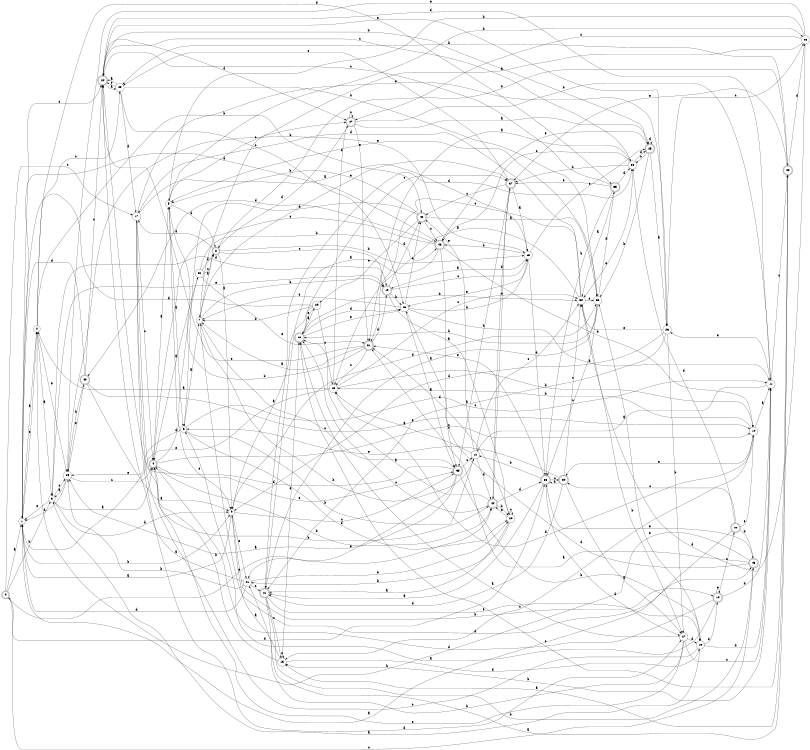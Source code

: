 digraph n41_1 {
__start0 [label="" shape="none"];

rankdir=LR;
size="8,5";

s0 [style="rounded,filled", color="black", fillcolor="white" shape="doublecircle", label="0"];
s1 [style="filled", color="black", fillcolor="white" shape="circle", label="1"];
s2 [style="filled", color="black", fillcolor="white" shape="circle", label="2"];
s3 [style="filled", color="black", fillcolor="white" shape="circle", label="3"];
s4 [style="rounded,filled", color="black", fillcolor="white" shape="doublecircle", label="4"];
s5 [style="filled", color="black", fillcolor="white" shape="circle", label="5"];
s6 [style="filled", color="black", fillcolor="white" shape="circle", label="6"];
s7 [style="filled", color="black", fillcolor="white" shape="circle", label="7"];
s8 [style="rounded,filled", color="black", fillcolor="white" shape="doublecircle", label="8"];
s9 [style="filled", color="black", fillcolor="white" shape="circle", label="9"];
s10 [style="rounded,filled", color="black", fillcolor="white" shape="doublecircle", label="10"];
s11 [style="filled", color="black", fillcolor="white" shape="circle", label="11"];
s12 [style="filled", color="black", fillcolor="white" shape="circle", label="12"];
s13 [style="filled", color="black", fillcolor="white" shape="circle", label="13"];
s14 [style="filled", color="black", fillcolor="white" shape="circle", label="14"];
s15 [style="filled", color="black", fillcolor="white" shape="circle", label="15"];
s16 [style="filled", color="black", fillcolor="white" shape="circle", label="16"];
s17 [style="filled", color="black", fillcolor="white" shape="circle", label="17"];
s18 [style="filled", color="black", fillcolor="white" shape="circle", label="18"];
s19 [style="rounded,filled", color="black", fillcolor="white" shape="doublecircle", label="19"];
s20 [style="filled", color="black", fillcolor="white" shape="circle", label="20"];
s21 [style="rounded,filled", color="black", fillcolor="white" shape="doublecircle", label="21"];
s22 [style="rounded,filled", color="black", fillcolor="white" shape="doublecircle", label="22"];
s23 [style="filled", color="black", fillcolor="white" shape="circle", label="23"];
s24 [style="rounded,filled", color="black", fillcolor="white" shape="doublecircle", label="24"];
s25 [style="rounded,filled", color="black", fillcolor="white" shape="doublecircle", label="25"];
s26 [style="filled", color="black", fillcolor="white" shape="circle", label="26"];
s27 [style="filled", color="black", fillcolor="white" shape="circle", label="27"];
s28 [style="rounded,filled", color="black", fillcolor="white" shape="doublecircle", label="28"];
s29 [style="filled", color="black", fillcolor="white" shape="circle", label="29"];
s30 [style="filled", color="black", fillcolor="white" shape="circle", label="30"];
s31 [style="rounded,filled", color="black", fillcolor="white" shape="doublecircle", label="31"];
s32 [style="filled", color="black", fillcolor="white" shape="circle", label="32"];
s33 [style="rounded,filled", color="black", fillcolor="white" shape="doublecircle", label="33"];
s34 [style="rounded,filled", color="black", fillcolor="white" shape="doublecircle", label="34"];
s35 [style="rounded,filled", color="black", fillcolor="white" shape="doublecircle", label="35"];
s36 [style="filled", color="black", fillcolor="white" shape="circle", label="36"];
s37 [style="rounded,filled", color="black", fillcolor="white" shape="doublecircle", label="37"];
s38 [style="rounded,filled", color="black", fillcolor="white" shape="doublecircle", label="38"];
s39 [style="filled", color="black", fillcolor="white" shape="circle", label="39"];
s40 [style="rounded,filled", color="black", fillcolor="white" shape="doublecircle", label="40"];
s41 [style="filled", color="black", fillcolor="white" shape="circle", label="41"];
s42 [style="rounded,filled", color="black", fillcolor="white" shape="doublecircle", label="42"];
s43 [style="rounded,filled", color="black", fillcolor="white" shape="doublecircle", label="43"];
s44 [style="rounded,filled", color="black", fillcolor="white" shape="doublecircle", label="44"];
s45 [style="filled", color="black", fillcolor="white" shape="circle", label="45"];
s46 [style="filled", color="black", fillcolor="white" shape="circle", label="46"];
s47 [style="rounded,filled", color="black", fillcolor="white" shape="doublecircle", label="47"];
s48 [style="rounded,filled", color="black", fillcolor="white" shape="doublecircle", label="48"];
s49 [style="rounded,filled", color="black", fillcolor="white" shape="doublecircle", label="49"];
s50 [style="filled", color="black", fillcolor="white" shape="circle", label="50"];
s0 -> s1 [label="a"];
s0 -> s3 [label="b"];
s0 -> s17 [label="c"];
s0 -> s33 [label="d"];
s0 -> s44 [label="e"];
s1 -> s2 [label="a"];
s1 -> s9 [label="b"];
s1 -> s24 [label="c"];
s1 -> s43 [label="d"];
s1 -> s2 [label="e"];
s2 -> s3 [label="a"];
s2 -> s42 [label="b"];
s2 -> s23 [label="c"];
s2 -> s35 [label="d"];
s2 -> s39 [label="e"];
s3 -> s4 [label="a"];
s3 -> s9 [label="b"];
s3 -> s39 [label="c"];
s3 -> s19 [label="d"];
s3 -> s1 [label="e"];
s4 -> s5 [label="a"];
s4 -> s44 [label="b"];
s4 -> s14 [label="c"];
s4 -> s50 [label="d"];
s4 -> s38 [label="e"];
s5 -> s6 [label="a"];
s5 -> s46 [label="b"];
s5 -> s47 [label="c"];
s5 -> s8 [label="d"];
s5 -> s9 [label="e"];
s6 -> s7 [label="a"];
s6 -> s12 [label="b"];
s6 -> s11 [label="c"];
s6 -> s20 [label="d"];
s6 -> s39 [label="e"];
s7 -> s8 [label="a"];
s7 -> s19 [label="b"];
s7 -> s38 [label="c"];
s7 -> s48 [label="d"];
s7 -> s37 [label="e"];
s8 -> s9 [label="a"];
s8 -> s18 [label="b"];
s8 -> s19 [label="c"];
s8 -> s17 [label="d"];
s8 -> s22 [label="e"];
s9 -> s1 [label="a"];
s9 -> s10 [label="b"];
s9 -> s38 [label="c"];
s9 -> s32 [label="d"];
s9 -> s41 [label="e"];
s10 -> s4 [label="a"];
s10 -> s11 [label="b"];
s10 -> s49 [label="c"];
s10 -> s6 [label="d"];
s10 -> s10 [label="e"];
s11 -> s12 [label="a"];
s11 -> s15 [label="b"];
s11 -> s22 [label="c"];
s11 -> s24 [label="d"];
s11 -> s26 [label="e"];
s12 -> s13 [label="a"];
s12 -> s7 [label="b"];
s12 -> s30 [label="c"];
s12 -> s44 [label="d"];
s12 -> s42 [label="e"];
s13 -> s2 [label="a"];
s13 -> s14 [label="b"];
s13 -> s30 [label="c"];
s13 -> s47 [label="d"];
s13 -> s1 [label="e"];
s14 -> s11 [label="a"];
s14 -> s13 [label="b"];
s14 -> s15 [label="c"];
s14 -> s13 [label="d"];
s14 -> s34 [label="e"];
s15 -> s9 [label="a"];
s15 -> s4 [label="b"];
s15 -> s15 [label="c"];
s15 -> s16 [label="d"];
s15 -> s28 [label="e"];
s16 -> s3 [label="a"];
s16 -> s11 [label="b"];
s16 -> s17 [label="c"];
s16 -> s10 [label="d"];
s16 -> s32 [label="e"];
s17 -> s18 [label="a"];
s17 -> s44 [label="b"];
s17 -> s4 [label="c"];
s17 -> s27 [label="d"];
s17 -> s26 [label="e"];
s18 -> s19 [label="a"];
s18 -> s43 [label="b"];
s18 -> s25 [label="c"];
s18 -> s33 [label="d"];
s18 -> s45 [label="e"];
s19 -> s20 [label="a"];
s19 -> s45 [label="b"];
s19 -> s18 [label="c"];
s19 -> s42 [label="d"];
s19 -> s3 [label="e"];
s20 -> s21 [label="a"];
s20 -> s41 [label="b"];
s20 -> s20 [label="c"];
s20 -> s31 [label="d"];
s20 -> s44 [label="e"];
s21 -> s22 [label="a"];
s21 -> s48 [label="b"];
s21 -> s15 [label="c"];
s21 -> s36 [label="d"];
s21 -> s16 [label="e"];
s22 -> s15 [label="a"];
s22 -> s23 [label="b"];
s22 -> s28 [label="c"];
s22 -> s46 [label="d"];
s22 -> s37 [label="e"];
s23 -> s24 [label="a"];
s23 -> s32 [label="b"];
s23 -> s45 [label="c"];
s23 -> s17 [label="d"];
s23 -> s24 [label="e"];
s24 -> s23 [label="a"];
s24 -> s25 [label="b"];
s24 -> s36 [label="c"];
s24 -> s47 [label="d"];
s24 -> s26 [label="e"];
s25 -> s26 [label="a"];
s25 -> s32 [label="b"];
s25 -> s36 [label="c"];
s25 -> s25 [label="d"];
s25 -> s43 [label="e"];
s26 -> s21 [label="a"];
s26 -> s27 [label="b"];
s26 -> s46 [label="c"];
s26 -> s9 [label="d"];
s26 -> s30 [label="e"];
s27 -> s28 [label="a"];
s27 -> s41 [label="b"];
s27 -> s11 [label="c"];
s27 -> s16 [label="d"];
s27 -> s4 [label="e"];
s28 -> s29 [label="a"];
s28 -> s30 [label="b"];
s28 -> s37 [label="c"];
s28 -> s45 [label="d"];
s28 -> s45 [label="e"];
s29 -> s9 [label="a"];
s29 -> s7 [label="b"];
s29 -> s13 [label="c"];
s29 -> s1 [label="d"];
s29 -> s28 [label="e"];
s30 -> s13 [label="a"];
s30 -> s27 [label="b"];
s30 -> s31 [label="c"];
s30 -> s17 [label="d"];
s30 -> s32 [label="e"];
s31 -> s7 [label="a"];
s31 -> s5 [label="b"];
s31 -> s13 [label="c"];
s31 -> s19 [label="d"];
s31 -> s24 [label="e"];
s32 -> s21 [label="a"];
s32 -> s28 [label="b"];
s32 -> s33 [label="c"];
s32 -> s35 [label="d"];
s32 -> s5 [label="e"];
s33 -> s21 [label="a"];
s33 -> s12 [label="b"];
s33 -> s34 [label="c"];
s33 -> s27 [label="d"];
s33 -> s31 [label="e"];
s34 -> s27 [label="a"];
s34 -> s33 [label="b"];
s34 -> s30 [label="c"];
s34 -> s21 [label="d"];
s34 -> s6 [label="e"];
s35 -> s30 [label="a"];
s35 -> s33 [label="b"];
s35 -> s24 [label="c"];
s35 -> s36 [label="d"];
s35 -> s37 [label="e"];
s36 -> s31 [label="a"];
s36 -> s37 [label="b"];
s36 -> s43 [label="c"];
s36 -> s25 [label="d"];
s36 -> s30 [label="e"];
s37 -> s18 [label="a"];
s37 -> s38 [label="b"];
s37 -> s42 [label="c"];
s37 -> s44 [label="d"];
s37 -> s23 [label="e"];
s38 -> s39 [label="a"];
s38 -> s16 [label="b"];
s38 -> s12 [label="c"];
s38 -> s24 [label="d"];
s38 -> s41 [label="e"];
s39 -> s3 [label="a"];
s39 -> s18 [label="b"];
s39 -> s4 [label="c"];
s39 -> s1 [label="d"];
s39 -> s40 [label="e"];
s40 -> s9 [label="a"];
s40 -> s39 [label="b"];
s40 -> s24 [label="c"];
s40 -> s1 [label="d"];
s40 -> s14 [label="e"];
s41 -> s24 [label="a"];
s41 -> s39 [label="b"];
s41 -> s21 [label="c"];
s41 -> s1 [label="d"];
s41 -> s20 [label="e"];
s42 -> s32 [label="a"];
s42 -> s5 [label="b"];
s42 -> s43 [label="c"];
s42 -> s6 [label="d"];
s42 -> s29 [label="e"];
s43 -> s21 [label="a"];
s43 -> s14 [label="b"];
s43 -> s38 [label="c"];
s43 -> s40 [label="d"];
s43 -> s4 [label="e"];
s44 -> s28 [label="a"];
s44 -> s20 [label="b"];
s44 -> s28 [label="c"];
s44 -> s33 [label="d"];
s44 -> s37 [label="e"];
s45 -> s38 [label="a"];
s45 -> s18 [label="b"];
s45 -> s42 [label="c"];
s45 -> s11 [label="d"];
s45 -> s7 [label="e"];
s46 -> s7 [label="a"];
s46 -> s5 [label="b"];
s46 -> s47 [label="c"];
s46 -> s30 [label="d"];
s46 -> s39 [label="e"];
s47 -> s25 [label="a"];
s47 -> s11 [label="b"];
s47 -> s47 [label="c"];
s47 -> s8 [label="d"];
s47 -> s31 [label="e"];
s48 -> s31 [label="a"];
s48 -> s2 [label="b"];
s48 -> s0 [label="c"];
s48 -> s45 [label="d"];
s48 -> s33 [label="e"];
s49 -> s1 [label="a"];
s49 -> s48 [label="b"];
s49 -> s34 [label="c"];
s49 -> s36 [label="d"];
s49 -> s14 [label="e"];
s50 -> s4 [label="a"];
s50 -> s43 [label="b"];
s50 -> s8 [label="c"];
s50 -> s8 [label="d"];
s50 -> s31 [label="e"];

}